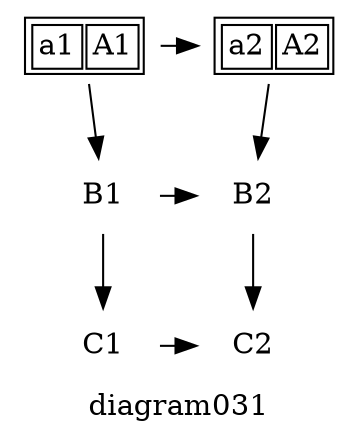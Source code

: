 digraph G {
    graph [
        label="diagram031",
        rankdir=TB
    ];
    node [
        shape=plaintext
    ]
    A1 [label=<<TABLE><TR><TD>a1</TD><TD>A1</TD></TR></TABLE>>];
    A2 [label=<<TABLE><TR><TD>a2</TD><TD>A2</TD></TR></TABLE>>];
    A1 -> B1;
    B1 -> C1;
    A2 -> B2;
    B2 -> C2;
    A1 -> A2;
    B1 -> B2;
    C1 -> C2;
    {rankdir=LR; rank=same; A1, A2;}
    {rankdir=LR; rank=same; B1, B2;}
    {rankdir=LR; rank=same; C1, C2;}
}